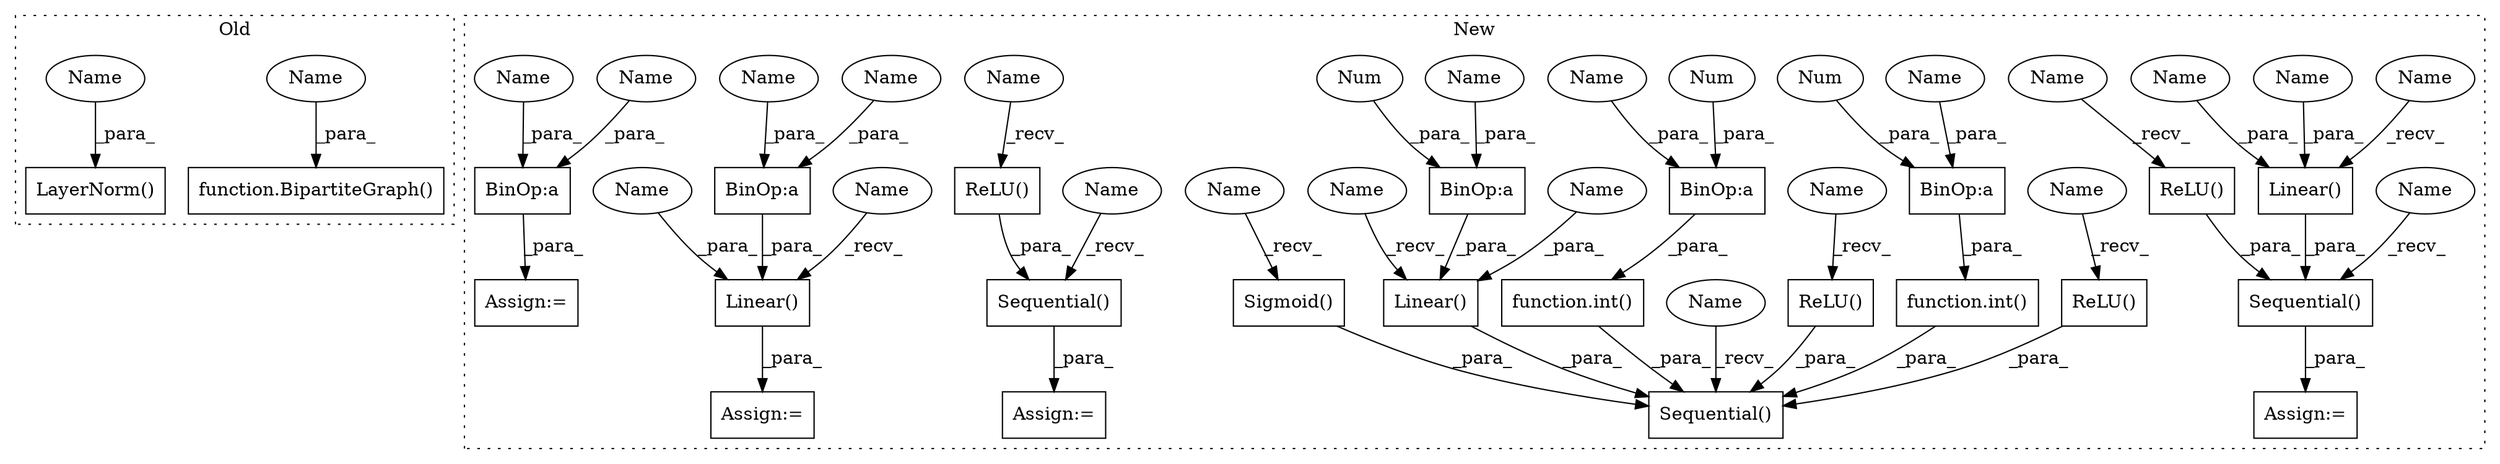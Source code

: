 digraph G {
subgraph cluster0 {
1 [label="LayerNorm()" a="75" s="4745,4776" l="13,1" shape="box"];
6 [label="function.BipartiteGraph()" a="75" s="5145,5246" l="28,10" shape="box"];
28 [label="Name" a="87" s="5173" l="18" shape="ellipse"];
29 [label="Name" a="87" s="4758" l="18" shape="ellipse"];
label = "Old";
style="dotted";
}
subgraph cluster1 {
2 [label="function.int()" a="75" s="2282,2307" l="4,1" shape="box"];
3 [label="BinOp:a" a="82" s="2305" l="1" shape="box"];
4 [label="Num" a="76" s="2306" l="1" shape="ellipse"];
5 [label="Linear()" a="75" s="2088,2139" l="10,1" shape="box"];
7 [label="BinOp:a" a="82" s="2231" l="1" shape="box"];
8 [label="function.int()" a="75" s="2208,2233" l="4,1" shape="box"];
9 [label="BinOp:a" a="82" s="2911" l="3" shape="box"];
10 [label="BinOp:a" a="82" s="2755" l="3" shape="box"];
11 [label="Sigmoid()" a="75" s="2326" l="12" shape="box"];
12 [label="Num" a="76" s="2232" l="1" shape="ellipse"];
13 [label="ReLU()" a="75" s="2249" l="9" shape="box"];
14 [label="Assign:=" a="68" s="2711" l="3" shape="box"];
15 [label="Sequential()" a="75" s="2540,2640" l="27,10" shape="box"];
16 [label="ReLU()" a="75" s="2154" l="9" shape="box"];
17 [label="Linear()" a="75" s="2567,2616" l="10,1" shape="box"];
18 [label="BinOp:a" a="82" s="2116" l="1" shape="box"];
19 [label="Sequential()" a="75" s="2061,2338" l="27,10" shape="box"];
20 [label="Sequential()" a="75" s="2403,2503" l="27,10" shape="box"];
21 [label="Num" a="76" s="2117" l="1" shape="ellipse"];
22 [label="ReLU()" a="75" s="2631" l="9" shape="box"];
23 [label="Assign:=" a="68" s="2537" l="3" shape="box"];
24 [label="ReLU()" a="75" s="2494" l="9" shape="box"];
25 [label="Assign:=" a="68" s="2400" l="3" shape="box"];
26 [label="Assign:=" a="68" s="2867" l="3" shape="box"];
27 [label="Linear()" a="75" s="2714,2809" l="23,34" shape="box"];
30 [label="Name" a="87" s="2631" l="2" shape="ellipse"];
31 [label="Name" a="87" s="2249" l="2" shape="ellipse"];
32 [label="Name" a="87" s="2567" l="2" shape="ellipse"];
33 [label="Name" a="87" s="2494" l="2" shape="ellipse"];
34 [label="Name" a="87" s="2061" l="2" shape="ellipse"];
35 [label="Name" a="87" s="2540" l="2" shape="ellipse"];
36 [label="Name" a="87" s="2088" l="2" shape="ellipse"];
37 [label="Name" a="87" s="2714" l="2" shape="ellipse"];
38 [label="Name" a="87" s="2326" l="2" shape="ellipse"];
39 [label="Name" a="87" s="2403" l="2" shape="ellipse"];
40 [label="Name" a="87" s="2154" l="2" shape="ellipse"];
41 [label="Name" a="87" s="2212" l="19" shape="ellipse"];
42 [label="Name" a="87" s="2914" l="19" shape="ellipse"];
43 [label="Name" a="87" s="2120" l="19" shape="ellipse"];
44 [label="Name" a="87" s="2286" l="19" shape="ellipse"];
45 [label="Name" a="87" s="2758" l="19" shape="ellipse"];
46 [label="Name" a="87" s="2597" l="19" shape="ellipse"];
47 [label="Name" a="87" s="2577" l="18" shape="ellipse"];
48 [label="Name" a="87" s="2737" l="18" shape="ellipse"];
49 [label="Name" a="87" s="2098" l="18" shape="ellipse"];
50 [label="Name" a="87" s="2791" l="18" shape="ellipse"];
51 [label="Name" a="87" s="2893" l="18" shape="ellipse"];
label = "New";
style="dotted";
}
2 -> 19 [label="_para_"];
3 -> 2 [label="_para_"];
4 -> 3 [label="_para_"];
5 -> 19 [label="_para_"];
7 -> 8 [label="_para_"];
8 -> 19 [label="_para_"];
9 -> 26 [label="_para_"];
10 -> 27 [label="_para_"];
11 -> 19 [label="_para_"];
12 -> 7 [label="_para_"];
13 -> 19 [label="_para_"];
15 -> 23 [label="_para_"];
16 -> 19 [label="_para_"];
17 -> 15 [label="_para_"];
18 -> 5 [label="_para_"];
20 -> 25 [label="_para_"];
21 -> 18 [label="_para_"];
22 -> 15 [label="_para_"];
24 -> 20 [label="_para_"];
27 -> 14 [label="_para_"];
28 -> 6 [label="_para_"];
29 -> 1 [label="_para_"];
30 -> 22 [label="_recv_"];
31 -> 13 [label="_recv_"];
32 -> 17 [label="_recv_"];
33 -> 24 [label="_recv_"];
34 -> 19 [label="_recv_"];
35 -> 15 [label="_recv_"];
36 -> 5 [label="_recv_"];
37 -> 27 [label="_recv_"];
38 -> 11 [label="_recv_"];
39 -> 20 [label="_recv_"];
40 -> 16 [label="_recv_"];
41 -> 7 [label="_para_"];
42 -> 9 [label="_para_"];
43 -> 5 [label="_para_"];
44 -> 3 [label="_para_"];
45 -> 10 [label="_para_"];
46 -> 17 [label="_para_"];
47 -> 17 [label="_para_"];
48 -> 10 [label="_para_"];
49 -> 18 [label="_para_"];
50 -> 27 [label="_para_"];
51 -> 9 [label="_para_"];
}